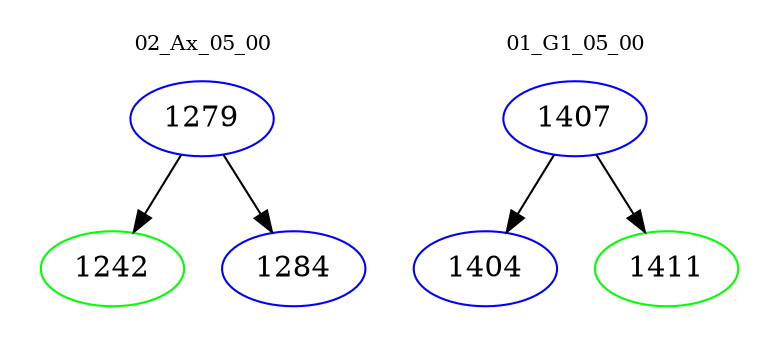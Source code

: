 digraph{
subgraph cluster_0 {
color = white
label = "02_Ax_05_00";
fontsize=10;
T0_1279 [label="1279", color="blue"]
T0_1279 -> T0_1242 [color="black"]
T0_1242 [label="1242", color="green"]
T0_1279 -> T0_1284 [color="black"]
T0_1284 [label="1284", color="blue"]
}
subgraph cluster_1 {
color = white
label = "01_G1_05_00";
fontsize=10;
T1_1407 [label="1407", color="blue"]
T1_1407 -> T1_1404 [color="black"]
T1_1404 [label="1404", color="blue"]
T1_1407 -> T1_1411 [color="black"]
T1_1411 [label="1411", color="green"]
}
}
